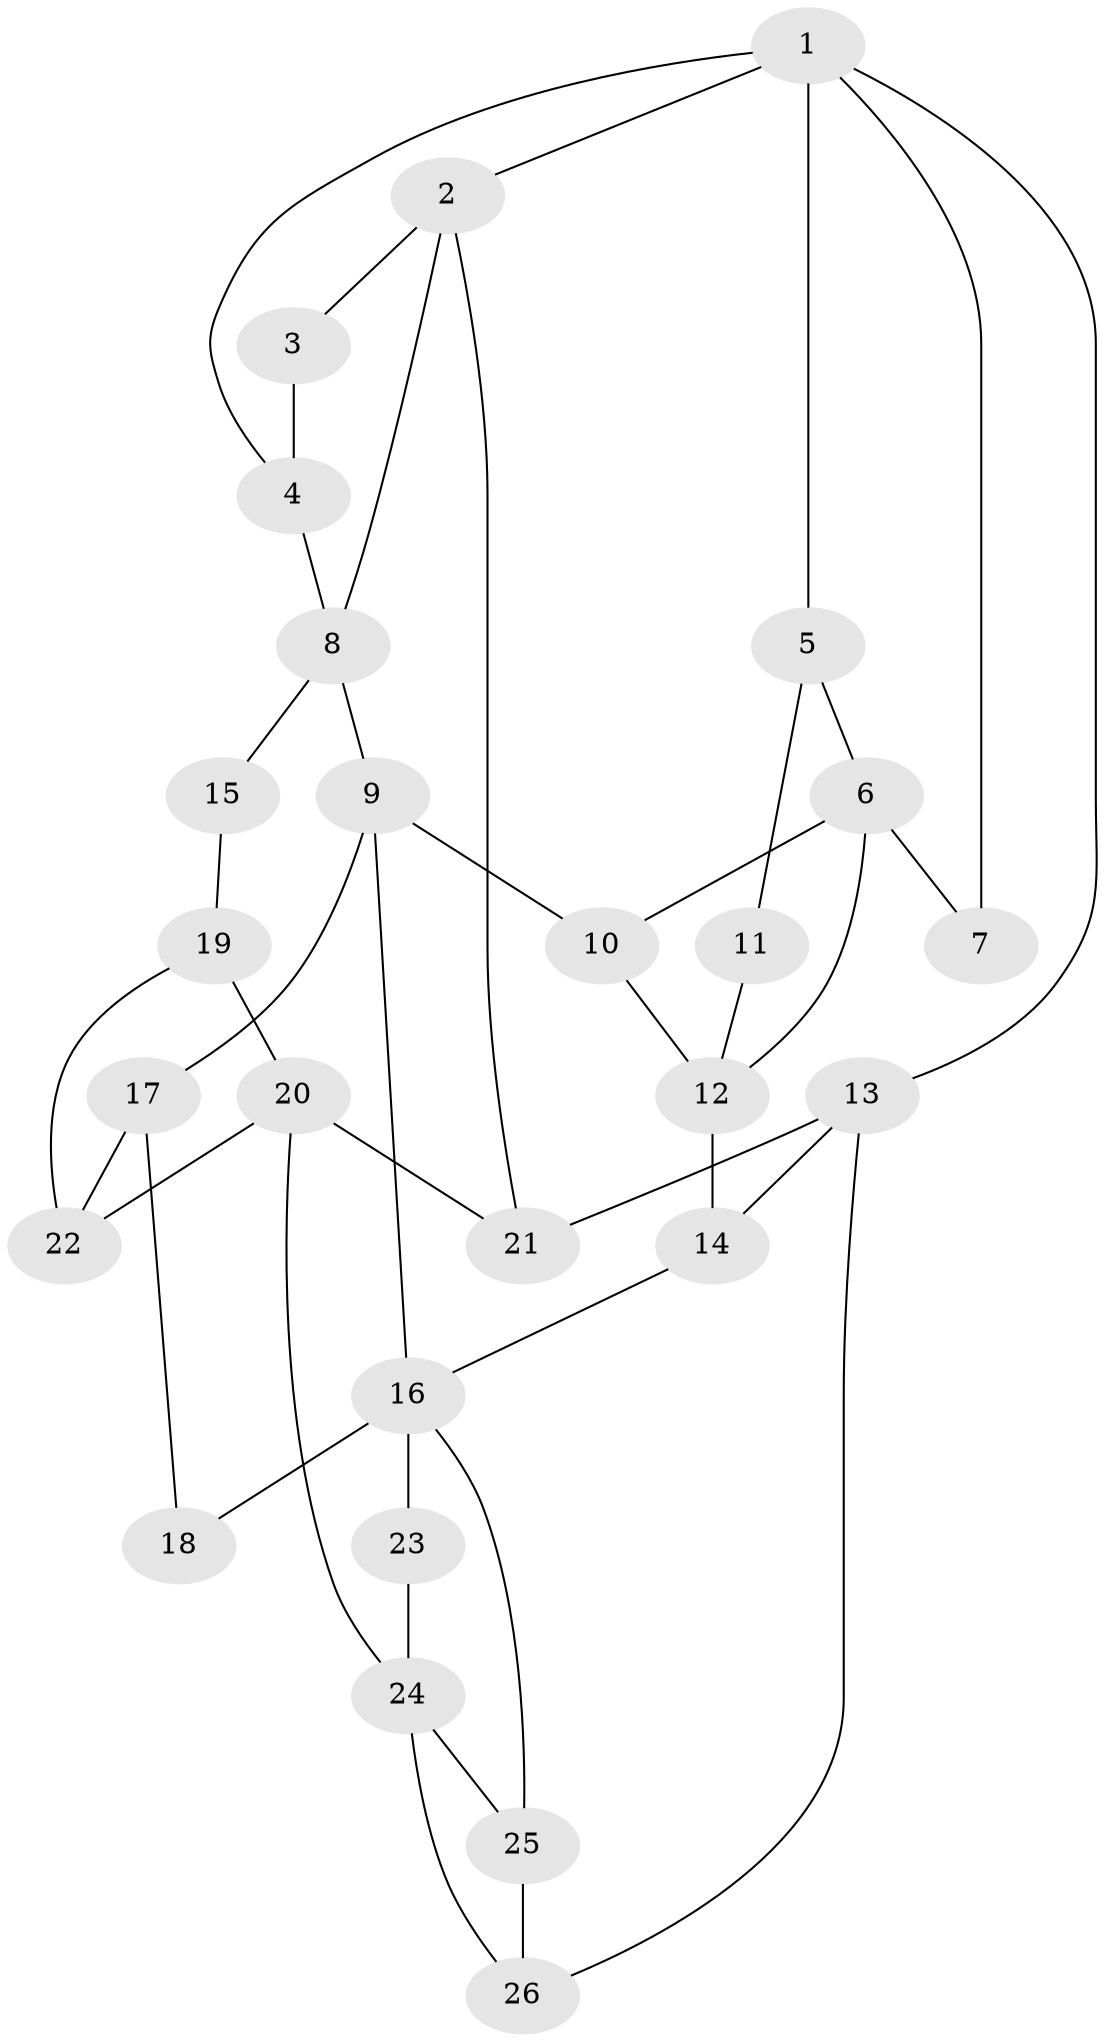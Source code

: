 // original degree distribution, {3: 0.038461538461538464, 5: 0.4230769230769231, 6: 0.25, 4: 0.28846153846153844}
// Generated by graph-tools (version 1.1) at 2025/54/03/04/25 22:54:33]
// undirected, 26 vertices, 42 edges
graph export_dot {
  node [color=gray90,style=filled];
  1;
  2;
  3;
  4;
  5;
  6;
  7;
  8;
  9;
  10;
  11;
  12;
  13;
  14;
  15;
  16;
  17;
  18;
  19;
  20;
  21;
  22;
  23;
  24;
  25;
  26;
  1 -- 2 [weight=1.0];
  1 -- 4 [weight=1.0];
  1 -- 5 [weight=1.0];
  1 -- 7 [weight=1.0];
  1 -- 13 [weight=1.0];
  2 -- 3 [weight=1.0];
  2 -- 8 [weight=1.0];
  2 -- 21 [weight=1.0];
  3 -- 4 [weight=1.0];
  4 -- 8 [weight=1.0];
  5 -- 6 [weight=1.0];
  5 -- 11 [weight=1.0];
  6 -- 7 [weight=2.0];
  6 -- 10 [weight=2.0];
  6 -- 12 [weight=1.0];
  8 -- 9 [weight=2.0];
  8 -- 15 [weight=2.0];
  9 -- 10 [weight=2.0];
  9 -- 16 [weight=1.0];
  9 -- 17 [weight=1.0];
  10 -- 12 [weight=1.0];
  11 -- 12 [weight=2.0];
  12 -- 14 [weight=2.0];
  13 -- 14 [weight=1.0];
  13 -- 21 [weight=1.0];
  13 -- 26 [weight=1.0];
  14 -- 16 [weight=1.0];
  15 -- 19 [weight=1.0];
  16 -- 18 [weight=2.0];
  16 -- 23 [weight=1.0];
  16 -- 25 [weight=1.0];
  17 -- 18 [weight=1.0];
  17 -- 22 [weight=1.0];
  19 -- 20 [weight=1.0];
  19 -- 22 [weight=1.0];
  20 -- 21 [weight=2.0];
  20 -- 22 [weight=1.0];
  20 -- 24 [weight=2.0];
  23 -- 24 [weight=2.0];
  24 -- 25 [weight=1.0];
  24 -- 26 [weight=1.0];
  25 -- 26 [weight=1.0];
}

